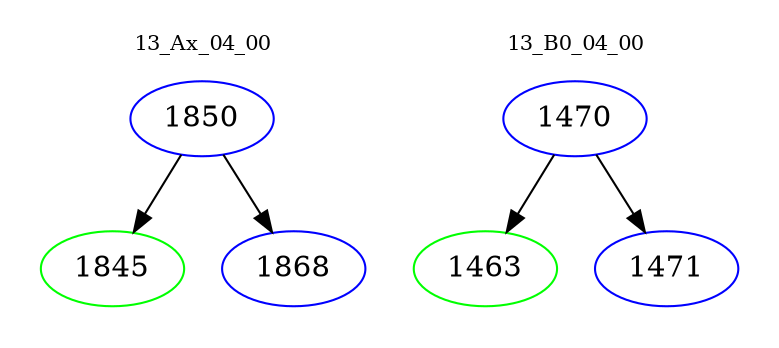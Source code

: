 digraph{
subgraph cluster_0 {
color = white
label = "13_Ax_04_00";
fontsize=10;
T0_1850 [label="1850", color="blue"]
T0_1850 -> T0_1845 [color="black"]
T0_1845 [label="1845", color="green"]
T0_1850 -> T0_1868 [color="black"]
T0_1868 [label="1868", color="blue"]
}
subgraph cluster_1 {
color = white
label = "13_B0_04_00";
fontsize=10;
T1_1470 [label="1470", color="blue"]
T1_1470 -> T1_1463 [color="black"]
T1_1463 [label="1463", color="green"]
T1_1470 -> T1_1471 [color="black"]
T1_1471 [label="1471", color="blue"]
}
}
